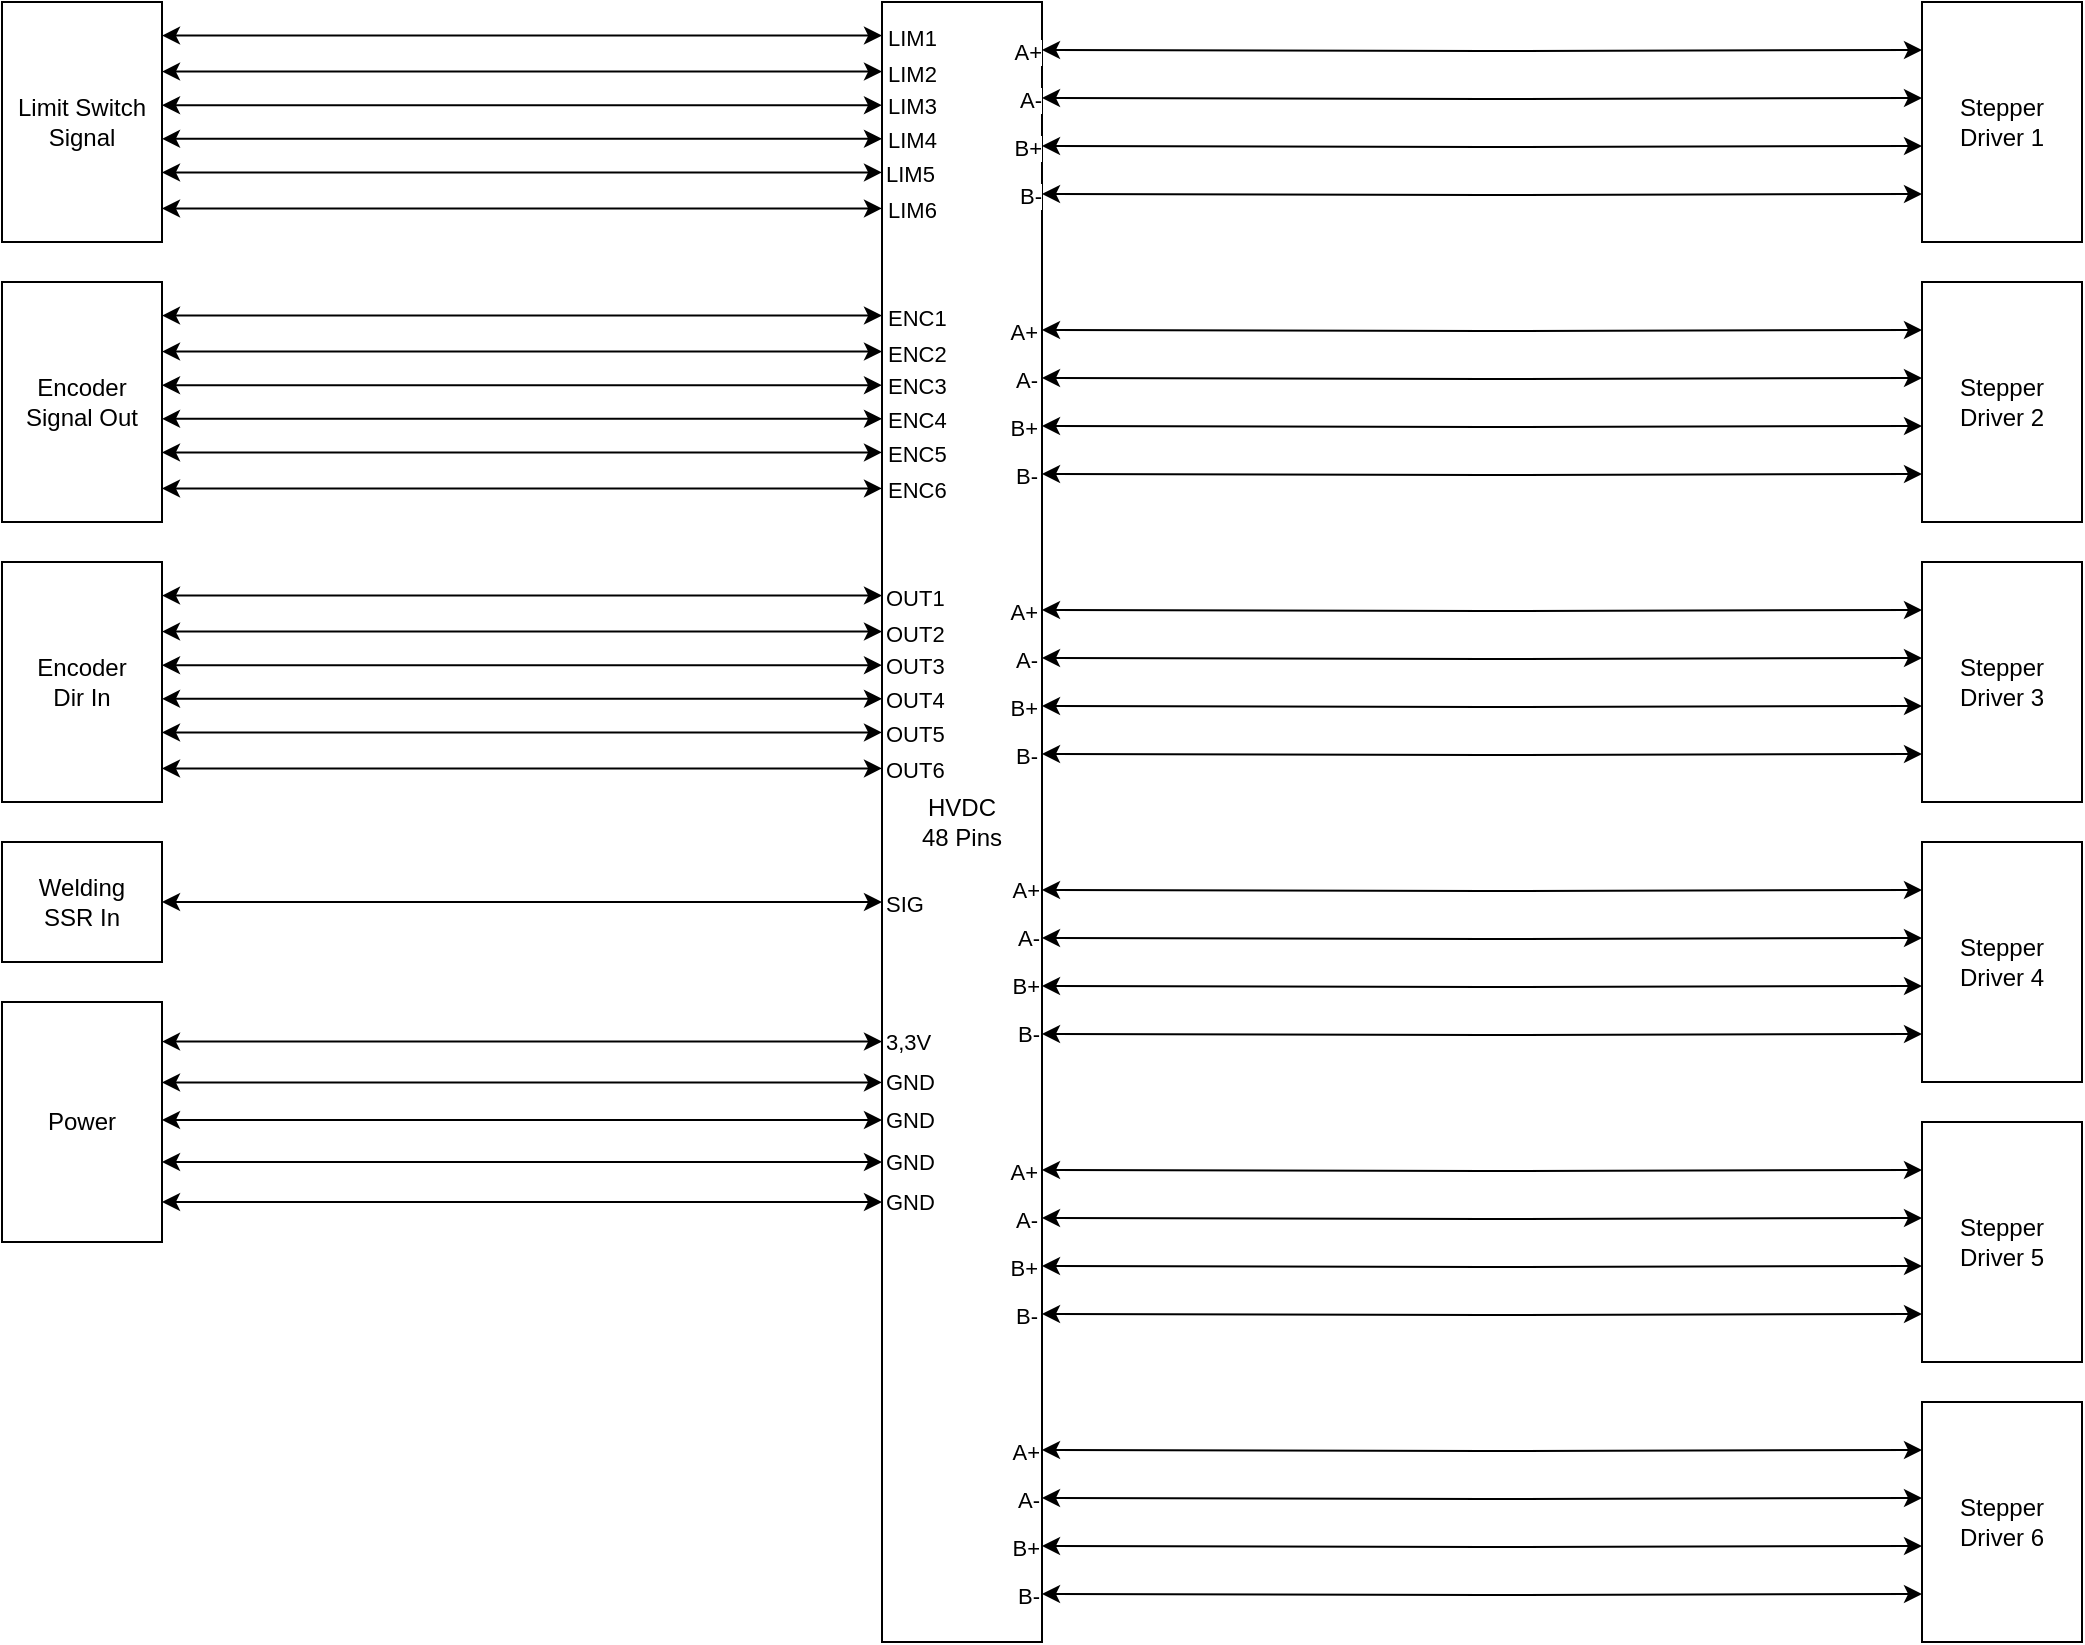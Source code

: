 <mxfile version="24.5.3" type="device">
  <diagram name="Page-1" id="5iqFNiHTLTab2XcwiP__">
    <mxGraphModel dx="1480" dy="866" grid="1" gridSize="10" guides="1" tooltips="1" connect="1" arrows="1" fold="1" page="1" pageScale="1" pageWidth="1600" pageHeight="1200" math="0" shadow="0">
      <root>
        <mxCell id="0" />
        <mxCell id="1" parent="0" />
        <mxCell id="d6BCPujPEHhup8vbnEUv-17" value="HVDC&lt;div&gt;&lt;span style=&quot;background-color: initial;&quot;&gt;48&lt;/span&gt;&lt;span style=&quot;background-color: initial;&quot;&gt;&amp;nbsp;Pins&lt;/span&gt;&lt;/div&gt;" style="rounded=0;whiteSpace=wrap;html=1;points=[[0,0,0,0,0],[0,0.2,0,0,0],[0,0.4,0,0,0],[0,0.6,0,0,0],[0,0.8,0,0,0],[0,1,0,0,0],[0.25,0,0,0,0],[0.25,1,0,0,0],[0.5,0,0,0,0],[0.5,1,0,0,0],[0.75,0,0,0,0],[0.75,1,0,0,0],[1,0,0,0,0],[1,0.25,0,0,0],[1,0.5,0,0,0],[1,0.75,0,0,0],[1,1,0,0,0]];" parent="1" vertex="1">
          <mxGeometry x="720" y="40" width="80" height="820" as="geometry" />
        </mxCell>
        <mxCell id="d6BCPujPEHhup8vbnEUv-4" value="Stepper&lt;div&gt;Driver 1&lt;/div&gt;" style="rounded=0;whiteSpace=wrap;html=1;points=[[0,0,0,0,0],[0,0.2,0,0,0],[0,0.4,0,0,0],[0,0.6,0,0,0],[0,0.8,0,0,0],[0,1,0,0,0],[0.25,0,0,0,0],[0.25,1,0,0,0],[0.5,0,0,0,0],[0.5,1,0,0,0],[0.75,0,0,0,0],[0.75,1,0,0,0],[1,0,0,0,0],[1,0.25,0,0,0],[1,0.5,0,0,0],[1,0.75,0,0,0],[1,1,0,0,0]];" parent="1" vertex="1">
          <mxGeometry x="1240" y="40" width="80" height="120" as="geometry" />
        </mxCell>
        <mxCell id="d6BCPujPEHhup8vbnEUv-13" style="edgeStyle=orthogonalEdgeStyle;rounded=0;orthogonalLoop=1;jettySize=auto;html=1;exitX=0;exitY=0.2;exitDx=0;exitDy=0;exitPerimeter=0;entryX=0;entryY=0.2;entryDx=0;entryDy=0;entryPerimeter=0;startArrow=classic;startFill=1;" parent="1" target="d6BCPujPEHhup8vbnEUv-4" edge="1">
          <mxGeometry relative="1" as="geometry">
            <mxPoint x="800" y="64.0" as="sourcePoint" />
          </mxGeometry>
        </mxCell>
        <mxCell id="d6BCPujPEHhup8vbnEUv-80" value="A+" style="edgeLabel;html=1;align=right;verticalAlign=middle;resizable=0;points=[];" parent="d6BCPujPEHhup8vbnEUv-13" vertex="1" connectable="0">
          <mxGeometry relative="1" as="geometry">
            <mxPoint x="-220" as="offset" />
          </mxGeometry>
        </mxCell>
        <mxCell id="d6BCPujPEHhup8vbnEUv-14" style="edgeStyle=orthogonalEdgeStyle;rounded=0;orthogonalLoop=1;jettySize=auto;html=1;exitX=0;exitY=0.4;exitDx=0;exitDy=0;exitPerimeter=0;entryX=0;entryY=0.4;entryDx=0;entryDy=0;entryPerimeter=0;startArrow=classic;startFill=1;" parent="1" target="d6BCPujPEHhup8vbnEUv-4" edge="1">
          <mxGeometry relative="1" as="geometry">
            <mxPoint x="800" y="88" as="sourcePoint" />
          </mxGeometry>
        </mxCell>
        <mxCell id="d6BCPujPEHhup8vbnEUv-81" value="A-" style="edgeLabel;html=1;align=right;verticalAlign=middle;resizable=0;points=[];" parent="d6BCPujPEHhup8vbnEUv-14" vertex="1" connectable="0">
          <mxGeometry relative="1" as="geometry">
            <mxPoint x="-220" as="offset" />
          </mxGeometry>
        </mxCell>
        <mxCell id="d6BCPujPEHhup8vbnEUv-15" style="edgeStyle=orthogonalEdgeStyle;rounded=0;orthogonalLoop=1;jettySize=auto;html=1;exitX=0;exitY=0.6;exitDx=0;exitDy=0;exitPerimeter=0;entryX=0;entryY=0.6;entryDx=0;entryDy=0;entryPerimeter=0;startArrow=classic;startFill=1;" parent="1" target="d6BCPujPEHhup8vbnEUv-4" edge="1">
          <mxGeometry relative="1" as="geometry">
            <mxPoint x="800" y="112.0" as="sourcePoint" />
          </mxGeometry>
        </mxCell>
        <mxCell id="d6BCPujPEHhup8vbnEUv-82" value="B+" style="edgeLabel;html=1;align=right;verticalAlign=middle;resizable=0;points=[];" parent="d6BCPujPEHhup8vbnEUv-15" vertex="1" connectable="0">
          <mxGeometry relative="1" as="geometry">
            <mxPoint x="-220" as="offset" />
          </mxGeometry>
        </mxCell>
        <mxCell id="d6BCPujPEHhup8vbnEUv-16" style="edgeStyle=orthogonalEdgeStyle;rounded=0;orthogonalLoop=1;jettySize=auto;html=1;exitX=0;exitY=0.8;exitDx=0;exitDy=0;exitPerimeter=0;entryX=0;entryY=0.8;entryDx=0;entryDy=0;entryPerimeter=0;startArrow=classic;startFill=1;" parent="1" target="d6BCPujPEHhup8vbnEUv-4" edge="1">
          <mxGeometry relative="1" as="geometry">
            <mxPoint x="800" y="136.0" as="sourcePoint" />
          </mxGeometry>
        </mxCell>
        <mxCell id="d6BCPujPEHhup8vbnEUv-83" value="B-" style="edgeLabel;html=1;align=right;verticalAlign=middle;resizable=0;points=[];" parent="d6BCPujPEHhup8vbnEUv-16" vertex="1" connectable="0">
          <mxGeometry relative="1" as="geometry">
            <mxPoint x="-220" as="offset" />
          </mxGeometry>
        </mxCell>
        <mxCell id="d6BCPujPEHhup8vbnEUv-47" value="Limit Switch&lt;br&gt;Signal" style="rounded=0;whiteSpace=wrap;html=1;points=[[0,0,0,0,0],[0,0.14,0,0,0],[0,0.29,0,0,0],[0,0.43,0,0,0],[0,0.57,0,0,0],[0,0.71,0,0,0],[0,0.86,0,0,0],[0,1,0,0,0],[0.25,0,0,0,0],[0.25,1,0,0,0],[0.5,0,0,0,0],[0.5,1,0,0,0],[0.75,0,0,0,0],[0.75,1,0,0,0],[1,0,0,0,0],[1,0.25,0,0,0],[1,0.5,0,0,0],[1,0.75,0,0,0],[1,1,0,0,0]];flipH=1;" parent="1" vertex="1">
          <mxGeometry x="280" y="40" width="80" height="120" as="geometry" />
        </mxCell>
        <mxCell id="d6BCPujPEHhup8vbnEUv-51" style="edgeStyle=orthogonalEdgeStyle;rounded=0;orthogonalLoop=1;jettySize=auto;html=1;exitX=0;exitY=0.14;exitDx=0;exitDy=0;exitPerimeter=0;entryX=0;entryY=0.14;entryDx=0;entryDy=0;entryPerimeter=0;startArrow=classic;startFill=1;" parent="1" source="d6BCPujPEHhup8vbnEUv-47" edge="1">
          <mxGeometry relative="1" as="geometry">
            <mxPoint x="720" y="56.8" as="targetPoint" />
          </mxGeometry>
        </mxCell>
        <mxCell id="d6BCPujPEHhup8vbnEUv-133" value="LIM1" style="edgeLabel;html=1;align=left;verticalAlign=middle;resizable=0;points=[];" parent="d6BCPujPEHhup8vbnEUv-51" vertex="1" connectable="0">
          <mxGeometry relative="1" as="geometry">
            <mxPoint x="181" as="offset" />
          </mxGeometry>
        </mxCell>
        <mxCell id="d6BCPujPEHhup8vbnEUv-52" style="edgeStyle=orthogonalEdgeStyle;rounded=0;orthogonalLoop=1;jettySize=auto;html=1;exitX=0;exitY=0.29;exitDx=0;exitDy=0;exitPerimeter=0;entryX=0;entryY=0.29;entryDx=0;entryDy=0;entryPerimeter=0;startArrow=classic;startFill=1;" parent="1" source="d6BCPujPEHhup8vbnEUv-47" edge="1">
          <mxGeometry relative="1" as="geometry">
            <mxPoint x="720" y="74.8" as="targetPoint" />
          </mxGeometry>
        </mxCell>
        <mxCell id="d6BCPujPEHhup8vbnEUv-134" value="LIM2" style="edgeLabel;html=1;align=left;verticalAlign=middle;resizable=0;points=[];" parent="d6BCPujPEHhup8vbnEUv-52" vertex="1" connectable="0">
          <mxGeometry relative="1" as="geometry">
            <mxPoint x="181" as="offset" />
          </mxGeometry>
        </mxCell>
        <mxCell id="d6BCPujPEHhup8vbnEUv-53" style="edgeStyle=orthogonalEdgeStyle;rounded=0;orthogonalLoop=1;jettySize=auto;html=1;exitX=0;exitY=0.43;exitDx=0;exitDy=0;exitPerimeter=0;entryX=0;entryY=0.43;entryDx=0;entryDy=0;entryPerimeter=0;startArrow=classic;startFill=1;" parent="1" source="d6BCPujPEHhup8vbnEUv-47" edge="1">
          <mxGeometry relative="1" as="geometry">
            <mxPoint x="720" y="91.6" as="targetPoint" />
          </mxGeometry>
        </mxCell>
        <mxCell id="d6BCPujPEHhup8vbnEUv-135" value="LIM3" style="edgeLabel;html=1;align=left;verticalAlign=middle;resizable=0;points=[];" parent="d6BCPujPEHhup8vbnEUv-53" vertex="1" connectable="0">
          <mxGeometry x="0.413" relative="1" as="geometry">
            <mxPoint x="107" as="offset" />
          </mxGeometry>
        </mxCell>
        <mxCell id="d6BCPujPEHhup8vbnEUv-54" style="edgeStyle=orthogonalEdgeStyle;rounded=0;orthogonalLoop=1;jettySize=auto;html=1;exitX=0;exitY=0.57;exitDx=0;exitDy=0;exitPerimeter=0;entryX=0;entryY=0.57;entryDx=0;entryDy=0;entryPerimeter=0;startArrow=classic;startFill=1;" parent="1" source="d6BCPujPEHhup8vbnEUv-47" edge="1">
          <mxGeometry relative="1" as="geometry">
            <mxPoint x="720" y="108.4" as="targetPoint" />
          </mxGeometry>
        </mxCell>
        <mxCell id="d6BCPujPEHhup8vbnEUv-136" value="LIM4" style="edgeLabel;html=1;align=left;verticalAlign=middle;resizable=0;points=[];" parent="d6BCPujPEHhup8vbnEUv-54" vertex="1" connectable="0">
          <mxGeometry relative="1" as="geometry">
            <mxPoint x="181" as="offset" />
          </mxGeometry>
        </mxCell>
        <mxCell id="d6BCPujPEHhup8vbnEUv-55" style="edgeStyle=orthogonalEdgeStyle;rounded=0;orthogonalLoop=1;jettySize=auto;html=1;exitX=0;exitY=0.71;exitDx=0;exitDy=0;exitPerimeter=0;entryX=0;entryY=0.71;entryDx=0;entryDy=0;entryPerimeter=0;startArrow=classic;startFill=1;" parent="1" source="d6BCPujPEHhup8vbnEUv-47" edge="1">
          <mxGeometry relative="1" as="geometry">
            <mxPoint x="720" y="125.2" as="targetPoint" />
          </mxGeometry>
        </mxCell>
        <mxCell id="d6BCPujPEHhup8vbnEUv-137" value="LIM5" style="edgeLabel;html=1;align=left;verticalAlign=middle;resizable=0;points=[];" parent="d6BCPujPEHhup8vbnEUv-55" vertex="1" connectable="0">
          <mxGeometry x="0.73" relative="1" as="geometry">
            <mxPoint x="49" as="offset" />
          </mxGeometry>
        </mxCell>
        <mxCell id="d6BCPujPEHhup8vbnEUv-56" style="edgeStyle=orthogonalEdgeStyle;rounded=0;orthogonalLoop=1;jettySize=auto;html=1;exitX=0;exitY=0.86;exitDx=0;exitDy=0;exitPerimeter=0;entryX=0;entryY=0.86;entryDx=0;entryDy=0;entryPerimeter=0;startArrow=classic;startFill=1;" parent="1" source="d6BCPujPEHhup8vbnEUv-47" edge="1">
          <mxGeometry relative="1" as="geometry">
            <mxPoint x="720" y="143.2" as="targetPoint" />
          </mxGeometry>
        </mxCell>
        <mxCell id="d6BCPujPEHhup8vbnEUv-138" value="LIM6" style="edgeLabel;html=1;align=left;verticalAlign=middle;resizable=0;points=[];" parent="d6BCPujPEHhup8vbnEUv-56" vertex="1" connectable="0">
          <mxGeometry relative="1" as="geometry">
            <mxPoint x="181" as="offset" />
          </mxGeometry>
        </mxCell>
        <mxCell id="d6BCPujPEHhup8vbnEUv-57" value="Encoder&lt;br&gt;Signal Out" style="rounded=0;whiteSpace=wrap;html=1;points=[[0,0,0,0,0],[0,0.14,0,0,0],[0,0.29,0,0,0],[0,0.43,0,0,0],[0,0.57,0,0,0],[0,0.71,0,0,0],[0,0.86,0,0,0],[0,1,0,0,0],[0.25,0,0,0,0],[0.25,1,0,0,0],[0.5,0,0,0,0],[0.5,1,0,0,0],[0.75,0,0,0,0],[0.75,1,0,0,0],[1,0,0,0,0],[1,0.25,0,0,0],[1,0.5,0,0,0],[1,0.75,0,0,0],[1,1,0,0,0]];flipH=1;" parent="1" vertex="1">
          <mxGeometry x="280" y="180" width="80" height="120" as="geometry" />
        </mxCell>
        <mxCell id="d6BCPujPEHhup8vbnEUv-58" style="edgeStyle=orthogonalEdgeStyle;rounded=0;orthogonalLoop=1;jettySize=auto;html=1;exitX=0;exitY=0.14;exitDx=0;exitDy=0;exitPerimeter=0;entryX=0;entryY=0.14;entryDx=0;entryDy=0;entryPerimeter=0;startArrow=classic;startFill=1;" parent="1" source="d6BCPujPEHhup8vbnEUv-57" edge="1">
          <mxGeometry relative="1" as="geometry">
            <mxPoint x="720" y="196.8" as="targetPoint" />
          </mxGeometry>
        </mxCell>
        <mxCell id="d6BCPujPEHhup8vbnEUv-139" value="ENC1" style="edgeLabel;html=1;align=left;verticalAlign=middle;resizable=0;points=[];" parent="d6BCPujPEHhup8vbnEUv-58" vertex="1" connectable="0">
          <mxGeometry relative="1" as="geometry">
            <mxPoint x="181" as="offset" />
          </mxGeometry>
        </mxCell>
        <mxCell id="d6BCPujPEHhup8vbnEUv-59" style="edgeStyle=orthogonalEdgeStyle;rounded=0;orthogonalLoop=1;jettySize=auto;html=1;exitX=0;exitY=0.29;exitDx=0;exitDy=0;exitPerimeter=0;entryX=0;entryY=0.29;entryDx=0;entryDy=0;entryPerimeter=0;startArrow=classic;startFill=1;" parent="1" source="d6BCPujPEHhup8vbnEUv-57" edge="1">
          <mxGeometry relative="1" as="geometry">
            <mxPoint x="720" y="214.8" as="targetPoint" />
          </mxGeometry>
        </mxCell>
        <mxCell id="d6BCPujPEHhup8vbnEUv-140" value="ENC2" style="edgeLabel;html=1;align=left;verticalAlign=middle;resizable=0;points=[];" parent="d6BCPujPEHhup8vbnEUv-59" vertex="1" connectable="0">
          <mxGeometry relative="1" as="geometry">
            <mxPoint x="181" as="offset" />
          </mxGeometry>
        </mxCell>
        <mxCell id="d6BCPujPEHhup8vbnEUv-60" style="edgeStyle=orthogonalEdgeStyle;rounded=0;orthogonalLoop=1;jettySize=auto;html=1;exitX=0;exitY=0.43;exitDx=0;exitDy=0;exitPerimeter=0;entryX=0;entryY=0.43;entryDx=0;entryDy=0;entryPerimeter=0;startArrow=classic;startFill=1;" parent="1" source="d6BCPujPEHhup8vbnEUv-57" edge="1">
          <mxGeometry relative="1" as="geometry">
            <mxPoint x="720" y="231.6" as="targetPoint" />
          </mxGeometry>
        </mxCell>
        <mxCell id="d6BCPujPEHhup8vbnEUv-141" value="ENC3" style="edgeLabel;html=1;align=left;verticalAlign=middle;resizable=0;points=[];" parent="d6BCPujPEHhup8vbnEUv-60" vertex="1" connectable="0">
          <mxGeometry relative="1" as="geometry">
            <mxPoint x="181" as="offset" />
          </mxGeometry>
        </mxCell>
        <mxCell id="d6BCPujPEHhup8vbnEUv-61" style="edgeStyle=orthogonalEdgeStyle;rounded=0;orthogonalLoop=1;jettySize=auto;html=1;exitX=0;exitY=0.57;exitDx=0;exitDy=0;exitPerimeter=0;entryX=0;entryY=0.57;entryDx=0;entryDy=0;entryPerimeter=0;startArrow=classic;startFill=1;" parent="1" source="d6BCPujPEHhup8vbnEUv-57" edge="1">
          <mxGeometry relative="1" as="geometry">
            <mxPoint x="720" y="248.4" as="targetPoint" />
          </mxGeometry>
        </mxCell>
        <mxCell id="d6BCPujPEHhup8vbnEUv-142" value="ENC4" style="edgeLabel;html=1;align=left;verticalAlign=middle;resizable=0;points=[];" parent="d6BCPujPEHhup8vbnEUv-61" vertex="1" connectable="0">
          <mxGeometry relative="1" as="geometry">
            <mxPoint x="181" as="offset" />
          </mxGeometry>
        </mxCell>
        <mxCell id="d6BCPujPEHhup8vbnEUv-62" style="edgeStyle=orthogonalEdgeStyle;rounded=0;orthogonalLoop=1;jettySize=auto;html=1;exitX=0;exitY=0.71;exitDx=0;exitDy=0;exitPerimeter=0;entryX=0;entryY=0.71;entryDx=0;entryDy=0;entryPerimeter=0;startArrow=classic;startFill=1;" parent="1" source="d6BCPujPEHhup8vbnEUv-57" edge="1">
          <mxGeometry relative="1" as="geometry">
            <mxPoint x="720" y="265.2" as="targetPoint" />
          </mxGeometry>
        </mxCell>
        <mxCell id="JIwHj-kTPViR4X-9kq-j-1" value="ENC5" style="edgeLabel;html=1;align=left;verticalAlign=middle;resizable=0;points=[];" parent="d6BCPujPEHhup8vbnEUv-62" vertex="1" connectable="0">
          <mxGeometry relative="1" as="geometry">
            <mxPoint x="181" as="offset" />
          </mxGeometry>
        </mxCell>
        <mxCell id="d6BCPujPEHhup8vbnEUv-63" style="edgeStyle=orthogonalEdgeStyle;rounded=0;orthogonalLoop=1;jettySize=auto;html=1;exitX=0;exitY=0.86;exitDx=0;exitDy=0;exitPerimeter=0;entryX=0;entryY=0.86;entryDx=0;entryDy=0;entryPerimeter=0;startArrow=classic;startFill=1;" parent="1" source="d6BCPujPEHhup8vbnEUv-57" edge="1">
          <mxGeometry relative="1" as="geometry">
            <mxPoint x="720" y="283.2" as="targetPoint" />
          </mxGeometry>
        </mxCell>
        <mxCell id="JIwHj-kTPViR4X-9kq-j-2" value="ENC6" style="edgeLabel;html=1;align=left;verticalAlign=middle;resizable=0;points=[];" parent="d6BCPujPEHhup8vbnEUv-63" vertex="1" connectable="0">
          <mxGeometry relative="1" as="geometry">
            <mxPoint x="181" as="offset" />
          </mxGeometry>
        </mxCell>
        <mxCell id="d6BCPujPEHhup8vbnEUv-64" value="Encoder&lt;br&gt;Dir In" style="rounded=0;whiteSpace=wrap;html=1;points=[[0,0,0,0,0],[0,0.14,0,0,0],[0,0.29,0,0,0],[0,0.43,0,0,0],[0,0.57,0,0,0],[0,0.71,0,0,0],[0,0.86,0,0,0],[0,1,0,0,0],[0.25,0,0,0,0],[0.25,1,0,0,0],[0.5,0,0,0,0],[0.5,1,0,0,0],[0.75,0,0,0,0],[0.75,1,0,0,0],[1,0,0,0,0],[1,0.25,0,0,0],[1,0.5,0,0,0],[1,0.75,0,0,0],[1,1,0,0,0]];flipH=1;" parent="1" vertex="1">
          <mxGeometry x="280" y="320" width="80" height="120" as="geometry" />
        </mxCell>
        <mxCell id="d6BCPujPEHhup8vbnEUv-65" style="edgeStyle=orthogonalEdgeStyle;rounded=0;orthogonalLoop=1;jettySize=auto;html=1;exitX=0;exitY=0.14;exitDx=0;exitDy=0;exitPerimeter=0;entryX=0;entryY=0.14;entryDx=0;entryDy=0;entryPerimeter=0;startArrow=classic;startFill=1;" parent="1" source="d6BCPujPEHhup8vbnEUv-64" edge="1">
          <mxGeometry relative="1" as="geometry">
            <mxPoint x="720" y="336.8" as="targetPoint" />
          </mxGeometry>
        </mxCell>
        <mxCell id="JIwHj-kTPViR4X-9kq-j-3" value="OUT1" style="edgeLabel;html=1;align=left;verticalAlign=middle;resizable=0;points=[];" parent="d6BCPujPEHhup8vbnEUv-65" vertex="1" connectable="0">
          <mxGeometry relative="1" as="geometry">
            <mxPoint x="180" as="offset" />
          </mxGeometry>
        </mxCell>
        <mxCell id="d6BCPujPEHhup8vbnEUv-66" style="edgeStyle=orthogonalEdgeStyle;rounded=0;orthogonalLoop=1;jettySize=auto;html=1;exitX=0;exitY=0.29;exitDx=0;exitDy=0;exitPerimeter=0;entryX=0;entryY=0.29;entryDx=0;entryDy=0;entryPerimeter=0;startArrow=classic;startFill=1;" parent="1" source="d6BCPujPEHhup8vbnEUv-64" edge="1">
          <mxGeometry relative="1" as="geometry">
            <mxPoint x="720" y="354.8" as="targetPoint" />
          </mxGeometry>
        </mxCell>
        <mxCell id="JIwHj-kTPViR4X-9kq-j-4" value="OUT2" style="edgeLabel;html=1;align=left;verticalAlign=middle;resizable=0;points=[];" parent="d6BCPujPEHhup8vbnEUv-66" vertex="1" connectable="0">
          <mxGeometry relative="1" as="geometry">
            <mxPoint x="180" as="offset" />
          </mxGeometry>
        </mxCell>
        <mxCell id="d6BCPujPEHhup8vbnEUv-67" style="edgeStyle=orthogonalEdgeStyle;rounded=0;orthogonalLoop=1;jettySize=auto;html=1;exitX=0;exitY=0.43;exitDx=0;exitDy=0;exitPerimeter=0;entryX=0;entryY=0.43;entryDx=0;entryDy=0;entryPerimeter=0;startArrow=classic;startFill=1;" parent="1" source="d6BCPujPEHhup8vbnEUv-64" edge="1">
          <mxGeometry relative="1" as="geometry">
            <mxPoint x="720" y="371.6" as="targetPoint" />
          </mxGeometry>
        </mxCell>
        <mxCell id="JIwHj-kTPViR4X-9kq-j-5" value="OUT3" style="edgeLabel;html=1;align=left;verticalAlign=middle;resizable=0;points=[];" parent="d6BCPujPEHhup8vbnEUv-67" vertex="1" connectable="0">
          <mxGeometry relative="1" as="geometry">
            <mxPoint x="180" as="offset" />
          </mxGeometry>
        </mxCell>
        <mxCell id="d6BCPujPEHhup8vbnEUv-68" style="edgeStyle=orthogonalEdgeStyle;rounded=0;orthogonalLoop=1;jettySize=auto;html=1;exitX=0;exitY=0.57;exitDx=0;exitDy=0;exitPerimeter=0;entryX=0;entryY=0.57;entryDx=0;entryDy=0;entryPerimeter=0;startArrow=classic;startFill=1;" parent="1" source="d6BCPujPEHhup8vbnEUv-64" edge="1">
          <mxGeometry relative="1" as="geometry">
            <mxPoint x="720" y="388.4" as="targetPoint" />
          </mxGeometry>
        </mxCell>
        <mxCell id="JIwHj-kTPViR4X-9kq-j-6" value="OUT4" style="edgeLabel;html=1;align=left;verticalAlign=middle;resizable=0;points=[];" parent="d6BCPujPEHhup8vbnEUv-68" vertex="1" connectable="0">
          <mxGeometry relative="1" as="geometry">
            <mxPoint x="180" as="offset" />
          </mxGeometry>
        </mxCell>
        <mxCell id="d6BCPujPEHhup8vbnEUv-69" style="edgeStyle=orthogonalEdgeStyle;rounded=0;orthogonalLoop=1;jettySize=auto;html=1;exitX=0;exitY=0.71;exitDx=0;exitDy=0;exitPerimeter=0;entryX=0;entryY=0.71;entryDx=0;entryDy=0;entryPerimeter=0;startArrow=classic;startFill=1;" parent="1" source="d6BCPujPEHhup8vbnEUv-64" edge="1">
          <mxGeometry relative="1" as="geometry">
            <mxPoint x="720" y="405.2" as="targetPoint" />
          </mxGeometry>
        </mxCell>
        <mxCell id="JIwHj-kTPViR4X-9kq-j-7" value="OUT5" style="edgeLabel;html=1;align=left;verticalAlign=middle;resizable=0;points=[];" parent="d6BCPujPEHhup8vbnEUv-69" vertex="1" connectable="0">
          <mxGeometry relative="1" as="geometry">
            <mxPoint x="180" as="offset" />
          </mxGeometry>
        </mxCell>
        <mxCell id="d6BCPujPEHhup8vbnEUv-70" style="edgeStyle=orthogonalEdgeStyle;rounded=0;orthogonalLoop=1;jettySize=auto;html=1;exitX=0;exitY=0.86;exitDx=0;exitDy=0;exitPerimeter=0;entryX=0;entryY=0.86;entryDx=0;entryDy=0;entryPerimeter=0;startArrow=classic;startFill=1;" parent="1" source="d6BCPujPEHhup8vbnEUv-64" edge="1">
          <mxGeometry relative="1" as="geometry">
            <mxPoint x="720" y="423.2" as="targetPoint" />
          </mxGeometry>
        </mxCell>
        <mxCell id="JIwHj-kTPViR4X-9kq-j-8" value="OUT6" style="edgeLabel;html=1;align=left;verticalAlign=middle;resizable=0;points=[];" parent="d6BCPujPEHhup8vbnEUv-70" vertex="1" connectable="0">
          <mxGeometry relative="1" as="geometry">
            <mxPoint x="180" as="offset" />
          </mxGeometry>
        </mxCell>
        <mxCell id="d6BCPujPEHhup8vbnEUv-75" style="edgeStyle=orthogonalEdgeStyle;rounded=0;orthogonalLoop=1;jettySize=auto;html=1;exitX=1;exitY=0.5;exitDx=0;exitDy=0;entryX=0;entryY=0.5;entryDx=0;entryDy=0;startArrow=classic;startFill=1;" parent="1" source="d6BCPujPEHhup8vbnEUv-72" edge="1">
          <mxGeometry relative="1" as="geometry">
            <mxPoint x="720" y="490" as="targetPoint" />
          </mxGeometry>
        </mxCell>
        <mxCell id="JIwHj-kTPViR4X-9kq-j-9" value="SIG" style="edgeLabel;html=1;align=left;verticalAlign=middle;resizable=0;points=[];" parent="d6BCPujPEHhup8vbnEUv-75" vertex="1" connectable="0">
          <mxGeometry relative="1" as="geometry">
            <mxPoint x="180" as="offset" />
          </mxGeometry>
        </mxCell>
        <mxCell id="d6BCPujPEHhup8vbnEUv-72" value="Welding&lt;br&gt;SSR In" style="rounded=0;whiteSpace=wrap;html=1;" parent="1" vertex="1">
          <mxGeometry x="280" y="460" width="80" height="60" as="geometry" />
        </mxCell>
        <mxCell id="d6BCPujPEHhup8vbnEUv-77" style="edgeStyle=orthogonalEdgeStyle;rounded=0;orthogonalLoop=1;jettySize=auto;html=1;exitX=1;exitY=0.33;exitDx=0;exitDy=0;exitPerimeter=0;entryX=1;entryY=0.33;entryDx=0;entryDy=0;entryPerimeter=0;verticalAlign=middle;startArrow=classic;startFill=1;" parent="1" edge="1">
          <mxGeometry relative="1" as="geometry">
            <mxPoint x="720" y="559.8" as="targetPoint" />
            <mxPoint x="360" y="559.8" as="sourcePoint" />
          </mxGeometry>
        </mxCell>
        <mxCell id="JIwHj-kTPViR4X-9kq-j-10" value="3,3V" style="edgeLabel;html=1;align=left;verticalAlign=middle;resizable=0;points=[];" parent="d6BCPujPEHhup8vbnEUv-77" vertex="1" connectable="0">
          <mxGeometry relative="1" as="geometry">
            <mxPoint x="180" as="offset" />
          </mxGeometry>
        </mxCell>
        <mxCell id="d6BCPujPEHhup8vbnEUv-79" style="edgeStyle=orthogonalEdgeStyle;rounded=0;orthogonalLoop=1;jettySize=auto;html=1;exitX=1;exitY=0.67;exitDx=0;exitDy=0;exitPerimeter=0;entryX=1;entryY=0.67;entryDx=0;entryDy=0;entryPerimeter=0;verticalAlign=middle;startArrow=classic;startFill=1;" parent="1" edge="1">
          <mxGeometry relative="1" as="geometry">
            <mxPoint x="720" y="580.2" as="targetPoint" />
            <mxPoint x="360" y="580.2" as="sourcePoint" />
          </mxGeometry>
        </mxCell>
        <mxCell id="JIwHj-kTPViR4X-9kq-j-11" value="GND" style="edgeLabel;html=1;align=left;verticalAlign=middle;resizable=0;points=[];" parent="d6BCPujPEHhup8vbnEUv-79" vertex="1" connectable="0">
          <mxGeometry relative="1" as="geometry">
            <mxPoint x="180" as="offset" />
          </mxGeometry>
        </mxCell>
        <mxCell id="d6BCPujPEHhup8vbnEUv-88" value="Stepper&lt;div&gt;Driver 2&lt;/div&gt;" style="rounded=0;whiteSpace=wrap;html=1;points=[[0,0,0,0,0],[0,0.2,0,0,0],[0,0.4,0,0,0],[0,0.6,0,0,0],[0,0.8,0,0,0],[0,1,0,0,0],[0.25,0,0,0,0],[0.25,1,0,0,0],[0.5,0,0,0,0],[0.5,1,0,0,0],[0.75,0,0,0,0],[0.75,1,0,0,0],[1,0,0,0,0],[1,0.25,0,0,0],[1,0.5,0,0,0],[1,0.75,0,0,0],[1,1,0,0,0]];" parent="1" vertex="1">
          <mxGeometry x="1240" y="180" width="80" height="120" as="geometry" />
        </mxCell>
        <mxCell id="d6BCPujPEHhup8vbnEUv-89" style="edgeStyle=orthogonalEdgeStyle;rounded=0;orthogonalLoop=1;jettySize=auto;html=1;exitX=0;exitY=0.2;exitDx=0;exitDy=0;exitPerimeter=0;entryX=0;entryY=0.2;entryDx=0;entryDy=0;entryPerimeter=0;startArrow=classic;startFill=1;" parent="1" target="d6BCPujPEHhup8vbnEUv-88" edge="1">
          <mxGeometry relative="1" as="geometry">
            <mxPoint x="800" y="204.0" as="sourcePoint" />
          </mxGeometry>
        </mxCell>
        <mxCell id="d6BCPujPEHhup8vbnEUv-90" value="A+" style="edgeLabel;html=1;align=right;verticalAlign=middle;resizable=0;points=[];" parent="d6BCPujPEHhup8vbnEUv-89" vertex="1" connectable="0">
          <mxGeometry relative="1" as="geometry">
            <mxPoint x="-222" as="offset" />
          </mxGeometry>
        </mxCell>
        <mxCell id="d6BCPujPEHhup8vbnEUv-91" style="edgeStyle=orthogonalEdgeStyle;rounded=0;orthogonalLoop=1;jettySize=auto;html=1;exitX=0;exitY=0.4;exitDx=0;exitDy=0;exitPerimeter=0;entryX=0;entryY=0.4;entryDx=0;entryDy=0;entryPerimeter=0;startArrow=classic;startFill=1;" parent="1" target="d6BCPujPEHhup8vbnEUv-88" edge="1">
          <mxGeometry relative="1" as="geometry">
            <mxPoint x="800" y="228" as="sourcePoint" />
          </mxGeometry>
        </mxCell>
        <mxCell id="d6BCPujPEHhup8vbnEUv-92" value="A-" style="edgeLabel;html=1;align=right;verticalAlign=middle;resizable=0;points=[];" parent="d6BCPujPEHhup8vbnEUv-91" vertex="1" connectable="0">
          <mxGeometry relative="1" as="geometry">
            <mxPoint x="-222" as="offset" />
          </mxGeometry>
        </mxCell>
        <mxCell id="d6BCPujPEHhup8vbnEUv-93" style="edgeStyle=orthogonalEdgeStyle;rounded=0;orthogonalLoop=1;jettySize=auto;html=1;exitX=0;exitY=0.6;exitDx=0;exitDy=0;exitPerimeter=0;entryX=0;entryY=0.6;entryDx=0;entryDy=0;entryPerimeter=0;startArrow=classic;startFill=1;" parent="1" target="d6BCPujPEHhup8vbnEUv-88" edge="1">
          <mxGeometry relative="1" as="geometry">
            <mxPoint x="800" y="252.0" as="sourcePoint" />
          </mxGeometry>
        </mxCell>
        <mxCell id="d6BCPujPEHhup8vbnEUv-94" value="B+" style="edgeLabel;html=1;align=right;verticalAlign=middle;resizable=0;points=[];" parent="d6BCPujPEHhup8vbnEUv-93" vertex="1" connectable="0">
          <mxGeometry relative="1" as="geometry">
            <mxPoint x="-222" as="offset" />
          </mxGeometry>
        </mxCell>
        <mxCell id="d6BCPujPEHhup8vbnEUv-95" style="edgeStyle=orthogonalEdgeStyle;rounded=0;orthogonalLoop=1;jettySize=auto;html=1;exitX=0;exitY=0.8;exitDx=0;exitDy=0;exitPerimeter=0;entryX=0;entryY=0.8;entryDx=0;entryDy=0;entryPerimeter=0;startArrow=classic;startFill=1;" parent="1" target="d6BCPujPEHhup8vbnEUv-88" edge="1">
          <mxGeometry relative="1" as="geometry">
            <mxPoint x="800" y="276.0" as="sourcePoint" />
          </mxGeometry>
        </mxCell>
        <mxCell id="d6BCPujPEHhup8vbnEUv-96" value="B-" style="edgeLabel;html=1;align=right;verticalAlign=middle;resizable=0;points=[];" parent="d6BCPujPEHhup8vbnEUv-95" vertex="1" connectable="0">
          <mxGeometry relative="1" as="geometry">
            <mxPoint x="-222" as="offset" />
          </mxGeometry>
        </mxCell>
        <mxCell id="d6BCPujPEHhup8vbnEUv-97" value="Stepper&lt;div&gt;Driver 3&lt;/div&gt;" style="rounded=0;whiteSpace=wrap;html=1;points=[[0,0,0,0,0],[0,0.2,0,0,0],[0,0.4,0,0,0],[0,0.6,0,0,0],[0,0.8,0,0,0],[0,1,0,0,0],[0.25,0,0,0,0],[0.25,1,0,0,0],[0.5,0,0,0,0],[0.5,1,0,0,0],[0.75,0,0,0,0],[0.75,1,0,0,0],[1,0,0,0,0],[1,0.25,0,0,0],[1,0.5,0,0,0],[1,0.75,0,0,0],[1,1,0,0,0]];" parent="1" vertex="1">
          <mxGeometry x="1240" y="320" width="80" height="120" as="geometry" />
        </mxCell>
        <mxCell id="d6BCPujPEHhup8vbnEUv-98" style="edgeStyle=orthogonalEdgeStyle;rounded=0;orthogonalLoop=1;jettySize=auto;html=1;exitX=0;exitY=0.2;exitDx=0;exitDy=0;exitPerimeter=0;entryX=0;entryY=0.2;entryDx=0;entryDy=0;entryPerimeter=0;startArrow=classic;startFill=1;" parent="1" target="d6BCPujPEHhup8vbnEUv-97" edge="1">
          <mxGeometry relative="1" as="geometry">
            <mxPoint x="800" y="344.0" as="sourcePoint" />
          </mxGeometry>
        </mxCell>
        <mxCell id="d6BCPujPEHhup8vbnEUv-99" value="A+" style="edgeLabel;html=1;align=right;verticalAlign=middle;resizable=0;points=[];" parent="d6BCPujPEHhup8vbnEUv-98" vertex="1" connectable="0">
          <mxGeometry relative="1" as="geometry">
            <mxPoint x="-222" as="offset" />
          </mxGeometry>
        </mxCell>
        <mxCell id="d6BCPujPEHhup8vbnEUv-100" style="edgeStyle=orthogonalEdgeStyle;rounded=0;orthogonalLoop=1;jettySize=auto;html=1;exitX=0;exitY=0.4;exitDx=0;exitDy=0;exitPerimeter=0;entryX=0;entryY=0.4;entryDx=0;entryDy=0;entryPerimeter=0;startArrow=classic;startFill=1;" parent="1" target="d6BCPujPEHhup8vbnEUv-97" edge="1">
          <mxGeometry relative="1" as="geometry">
            <mxPoint x="800" y="368" as="sourcePoint" />
          </mxGeometry>
        </mxCell>
        <mxCell id="d6BCPujPEHhup8vbnEUv-101" value="A-" style="edgeLabel;html=1;align=right;verticalAlign=middle;resizable=0;points=[];" parent="d6BCPujPEHhup8vbnEUv-100" vertex="1" connectable="0">
          <mxGeometry relative="1" as="geometry">
            <mxPoint x="-222" as="offset" />
          </mxGeometry>
        </mxCell>
        <mxCell id="d6BCPujPEHhup8vbnEUv-102" style="edgeStyle=orthogonalEdgeStyle;rounded=0;orthogonalLoop=1;jettySize=auto;html=1;exitX=0;exitY=0.6;exitDx=0;exitDy=0;exitPerimeter=0;entryX=0;entryY=0.6;entryDx=0;entryDy=0;entryPerimeter=0;startArrow=classic;startFill=1;" parent="1" target="d6BCPujPEHhup8vbnEUv-97" edge="1">
          <mxGeometry relative="1" as="geometry">
            <mxPoint x="800" y="392.0" as="sourcePoint" />
          </mxGeometry>
        </mxCell>
        <mxCell id="d6BCPujPEHhup8vbnEUv-103" value="B+" style="edgeLabel;html=1;align=right;verticalAlign=middle;resizable=0;points=[];" parent="d6BCPujPEHhup8vbnEUv-102" vertex="1" connectable="0">
          <mxGeometry relative="1" as="geometry">
            <mxPoint x="-222" as="offset" />
          </mxGeometry>
        </mxCell>
        <mxCell id="d6BCPujPEHhup8vbnEUv-104" style="edgeStyle=orthogonalEdgeStyle;rounded=0;orthogonalLoop=1;jettySize=auto;html=1;exitX=0;exitY=0.8;exitDx=0;exitDy=0;exitPerimeter=0;entryX=0;entryY=0.8;entryDx=0;entryDy=0;entryPerimeter=0;startArrow=classic;startFill=1;" parent="1" target="d6BCPujPEHhup8vbnEUv-97" edge="1">
          <mxGeometry relative="1" as="geometry">
            <mxPoint x="800" y="416.0" as="sourcePoint" />
          </mxGeometry>
        </mxCell>
        <mxCell id="d6BCPujPEHhup8vbnEUv-105" value="B-" style="edgeLabel;html=1;align=right;verticalAlign=middle;resizable=0;points=[];" parent="d6BCPujPEHhup8vbnEUv-104" vertex="1" connectable="0">
          <mxGeometry relative="1" as="geometry">
            <mxPoint x="-222" as="offset" />
          </mxGeometry>
        </mxCell>
        <mxCell id="d6BCPujPEHhup8vbnEUv-106" value="Stepper&lt;div&gt;Driver 4&lt;/div&gt;" style="rounded=0;whiteSpace=wrap;html=1;points=[[0,0,0,0,0],[0,0.2,0,0,0],[0,0.4,0,0,0],[0,0.6,0,0,0],[0,0.8,0,0,0],[0,1,0,0,0],[0.25,0,0,0,0],[0.25,1,0,0,0],[0.5,0,0,0,0],[0.5,1,0,0,0],[0.75,0,0,0,0],[0.75,1,0,0,0],[1,0,0,0,0],[1,0.25,0,0,0],[1,0.5,0,0,0],[1,0.75,0,0,0],[1,1,0,0,0]];" parent="1" vertex="1">
          <mxGeometry x="1240" y="460" width="80" height="120" as="geometry" />
        </mxCell>
        <mxCell id="d6BCPujPEHhup8vbnEUv-107" style="edgeStyle=orthogonalEdgeStyle;rounded=0;orthogonalLoop=1;jettySize=auto;html=1;exitX=0;exitY=0.2;exitDx=0;exitDy=0;exitPerimeter=0;entryX=0;entryY=0.2;entryDx=0;entryDy=0;entryPerimeter=0;startArrow=classic;startFill=1;" parent="1" target="d6BCPujPEHhup8vbnEUv-106" edge="1">
          <mxGeometry relative="1" as="geometry">
            <mxPoint x="800" y="484.0" as="sourcePoint" />
          </mxGeometry>
        </mxCell>
        <mxCell id="d6BCPujPEHhup8vbnEUv-108" value="A+" style="edgeLabel;html=1;align=right;verticalAlign=middle;resizable=0;points=[];" parent="d6BCPujPEHhup8vbnEUv-107" vertex="1" connectable="0">
          <mxGeometry relative="1" as="geometry">
            <mxPoint x="-221" y="-1" as="offset" />
          </mxGeometry>
        </mxCell>
        <mxCell id="d6BCPujPEHhup8vbnEUv-109" style="edgeStyle=orthogonalEdgeStyle;rounded=0;orthogonalLoop=1;jettySize=auto;html=1;exitX=0;exitY=0.4;exitDx=0;exitDy=0;exitPerimeter=0;entryX=0;entryY=0.4;entryDx=0;entryDy=0;entryPerimeter=0;startArrow=classic;startFill=1;" parent="1" target="d6BCPujPEHhup8vbnEUv-106" edge="1">
          <mxGeometry relative="1" as="geometry">
            <mxPoint x="800" y="508" as="sourcePoint" />
          </mxGeometry>
        </mxCell>
        <mxCell id="d6BCPujPEHhup8vbnEUv-110" value="A-" style="edgeLabel;html=1;align=right;verticalAlign=middle;resizable=0;points=[];" parent="d6BCPujPEHhup8vbnEUv-109" vertex="1" connectable="0">
          <mxGeometry relative="1" as="geometry">
            <mxPoint x="-221" y="-1" as="offset" />
          </mxGeometry>
        </mxCell>
        <mxCell id="d6BCPujPEHhup8vbnEUv-111" style="edgeStyle=orthogonalEdgeStyle;rounded=0;orthogonalLoop=1;jettySize=auto;html=1;exitX=0;exitY=0.6;exitDx=0;exitDy=0;exitPerimeter=0;entryX=0;entryY=0.6;entryDx=0;entryDy=0;entryPerimeter=0;startArrow=classic;startFill=1;" parent="1" target="d6BCPujPEHhup8vbnEUv-106" edge="1">
          <mxGeometry relative="1" as="geometry">
            <mxPoint x="800" y="532.0" as="sourcePoint" />
          </mxGeometry>
        </mxCell>
        <mxCell id="d6BCPujPEHhup8vbnEUv-112" value="B+" style="edgeLabel;html=1;align=right;verticalAlign=middle;resizable=0;points=[];" parent="d6BCPujPEHhup8vbnEUv-111" vertex="1" connectable="0">
          <mxGeometry relative="1" as="geometry">
            <mxPoint x="-221" y="-1" as="offset" />
          </mxGeometry>
        </mxCell>
        <mxCell id="d6BCPujPEHhup8vbnEUv-113" style="edgeStyle=orthogonalEdgeStyle;rounded=0;orthogonalLoop=1;jettySize=auto;html=1;exitX=0;exitY=0.8;exitDx=0;exitDy=0;exitPerimeter=0;entryX=0;entryY=0.8;entryDx=0;entryDy=0;entryPerimeter=0;startArrow=classic;startFill=1;" parent="1" target="d6BCPujPEHhup8vbnEUv-106" edge="1">
          <mxGeometry relative="1" as="geometry">
            <mxPoint x="800" y="556.0" as="sourcePoint" />
          </mxGeometry>
        </mxCell>
        <mxCell id="d6BCPujPEHhup8vbnEUv-114" value="B-" style="edgeLabel;html=1;align=right;verticalAlign=middle;resizable=0;points=[];" parent="d6BCPujPEHhup8vbnEUv-113" vertex="1" connectable="0">
          <mxGeometry relative="1" as="geometry">
            <mxPoint x="-221" y="-1" as="offset" />
          </mxGeometry>
        </mxCell>
        <mxCell id="d6BCPujPEHhup8vbnEUv-115" value="Stepper&lt;div&gt;Driver 5&lt;/div&gt;" style="rounded=0;whiteSpace=wrap;html=1;points=[[0,0,0,0,0],[0,0.2,0,0,0],[0,0.4,0,0,0],[0,0.6,0,0,0],[0,0.8,0,0,0],[0,1,0,0,0],[0.25,0,0,0,0],[0.25,1,0,0,0],[0.5,0,0,0,0],[0.5,1,0,0,0],[0.75,0,0,0,0],[0.75,1,0,0,0],[1,0,0,0,0],[1,0.25,0,0,0],[1,0.5,0,0,0],[1,0.75,0,0,0],[1,1,0,0,0]];" parent="1" vertex="1">
          <mxGeometry x="1240" y="600" width="80" height="120" as="geometry" />
        </mxCell>
        <mxCell id="d6BCPujPEHhup8vbnEUv-116" style="edgeStyle=orthogonalEdgeStyle;rounded=0;orthogonalLoop=1;jettySize=auto;html=1;exitX=0;exitY=0.2;exitDx=0;exitDy=0;exitPerimeter=0;entryX=0;entryY=0.2;entryDx=0;entryDy=0;entryPerimeter=0;startArrow=classic;startFill=1;" parent="1" target="d6BCPujPEHhup8vbnEUv-115" edge="1">
          <mxGeometry relative="1" as="geometry">
            <mxPoint x="800" y="624.0" as="sourcePoint" />
          </mxGeometry>
        </mxCell>
        <mxCell id="d6BCPujPEHhup8vbnEUv-117" value="A+" style="edgeLabel;html=1;align=right;verticalAlign=middle;resizable=0;points=[];" parent="d6BCPujPEHhup8vbnEUv-116" vertex="1" connectable="0">
          <mxGeometry relative="1" as="geometry">
            <mxPoint x="-222" as="offset" />
          </mxGeometry>
        </mxCell>
        <mxCell id="d6BCPujPEHhup8vbnEUv-118" style="edgeStyle=orthogonalEdgeStyle;rounded=0;orthogonalLoop=1;jettySize=auto;html=1;exitX=0;exitY=0.4;exitDx=0;exitDy=0;exitPerimeter=0;entryX=0;entryY=0.4;entryDx=0;entryDy=0;entryPerimeter=0;startArrow=classic;startFill=1;" parent="1" target="d6BCPujPEHhup8vbnEUv-115" edge="1">
          <mxGeometry relative="1" as="geometry">
            <mxPoint x="800" y="648" as="sourcePoint" />
          </mxGeometry>
        </mxCell>
        <mxCell id="d6BCPujPEHhup8vbnEUv-119" value="A-" style="edgeLabel;html=1;align=right;verticalAlign=middle;resizable=0;points=[];" parent="d6BCPujPEHhup8vbnEUv-118" vertex="1" connectable="0">
          <mxGeometry relative="1" as="geometry">
            <mxPoint x="-222" as="offset" />
          </mxGeometry>
        </mxCell>
        <mxCell id="d6BCPujPEHhup8vbnEUv-120" style="edgeStyle=orthogonalEdgeStyle;rounded=0;orthogonalLoop=1;jettySize=auto;html=1;exitX=0;exitY=0.6;exitDx=0;exitDy=0;exitPerimeter=0;entryX=0;entryY=0.6;entryDx=0;entryDy=0;entryPerimeter=0;startArrow=classic;startFill=1;" parent="1" target="d6BCPujPEHhup8vbnEUv-115" edge="1">
          <mxGeometry relative="1" as="geometry">
            <mxPoint x="800" y="672.0" as="sourcePoint" />
          </mxGeometry>
        </mxCell>
        <mxCell id="d6BCPujPEHhup8vbnEUv-121" value="B+" style="edgeLabel;html=1;align=right;verticalAlign=middle;resizable=0;points=[];" parent="d6BCPujPEHhup8vbnEUv-120" vertex="1" connectable="0">
          <mxGeometry relative="1" as="geometry">
            <mxPoint x="-222" as="offset" />
          </mxGeometry>
        </mxCell>
        <mxCell id="d6BCPujPEHhup8vbnEUv-122" style="edgeStyle=orthogonalEdgeStyle;rounded=0;orthogonalLoop=1;jettySize=auto;html=1;exitX=0;exitY=0.8;exitDx=0;exitDy=0;exitPerimeter=0;entryX=0;entryY=0.8;entryDx=0;entryDy=0;entryPerimeter=0;startArrow=classic;startFill=1;" parent="1" target="d6BCPujPEHhup8vbnEUv-115" edge="1">
          <mxGeometry relative="1" as="geometry">
            <mxPoint x="800" y="696.0" as="sourcePoint" />
          </mxGeometry>
        </mxCell>
        <mxCell id="d6BCPujPEHhup8vbnEUv-123" value="B-" style="edgeLabel;html=1;align=right;verticalAlign=middle;resizable=0;points=[];" parent="d6BCPujPEHhup8vbnEUv-122" vertex="1" connectable="0">
          <mxGeometry relative="1" as="geometry">
            <mxPoint x="-222" as="offset" />
          </mxGeometry>
        </mxCell>
        <mxCell id="d6BCPujPEHhup8vbnEUv-124" value="Stepper&lt;div&gt;Driver 6&lt;/div&gt;" style="rounded=0;whiteSpace=wrap;html=1;points=[[0,0,0,0,0],[0,0.2,0,0,0],[0,0.4,0,0,0],[0,0.6,0,0,0],[0,0.8,0,0,0],[0,1,0,0,0],[0.25,0,0,0,0],[0.25,1,0,0,0],[0.5,0,0,0,0],[0.5,1,0,0,0],[0.75,0,0,0,0],[0.75,1,0,0,0],[1,0,0,0,0],[1,0.25,0,0,0],[1,0.5,0,0,0],[1,0.75,0,0,0],[1,1,0,0,0]];" parent="1" vertex="1">
          <mxGeometry x="1240" y="740" width="80" height="120" as="geometry" />
        </mxCell>
        <mxCell id="d6BCPujPEHhup8vbnEUv-125" style="edgeStyle=orthogonalEdgeStyle;rounded=0;orthogonalLoop=1;jettySize=auto;html=1;exitX=0;exitY=0.2;exitDx=0;exitDy=0;exitPerimeter=0;entryX=0;entryY=0.2;entryDx=0;entryDy=0;entryPerimeter=0;startArrow=classic;startFill=1;" parent="1" target="d6BCPujPEHhup8vbnEUv-124" edge="1">
          <mxGeometry relative="1" as="geometry">
            <mxPoint x="800" y="764.0" as="sourcePoint" />
          </mxGeometry>
        </mxCell>
        <mxCell id="d6BCPujPEHhup8vbnEUv-126" value="A+" style="edgeLabel;html=1;align=right;verticalAlign=middle;resizable=0;points=[];" parent="d6BCPujPEHhup8vbnEUv-125" vertex="1" connectable="0">
          <mxGeometry relative="1" as="geometry">
            <mxPoint x="-221" as="offset" />
          </mxGeometry>
        </mxCell>
        <mxCell id="d6BCPujPEHhup8vbnEUv-127" style="edgeStyle=orthogonalEdgeStyle;rounded=0;orthogonalLoop=1;jettySize=auto;html=1;exitX=0;exitY=0.4;exitDx=0;exitDy=0;exitPerimeter=0;entryX=0;entryY=0.4;entryDx=0;entryDy=0;entryPerimeter=0;startArrow=classic;startFill=1;" parent="1" target="d6BCPujPEHhup8vbnEUv-124" edge="1">
          <mxGeometry relative="1" as="geometry">
            <mxPoint x="800" y="788" as="sourcePoint" />
          </mxGeometry>
        </mxCell>
        <mxCell id="d6BCPujPEHhup8vbnEUv-128" value="A-" style="edgeLabel;html=1;align=right;verticalAlign=middle;resizable=0;points=[];" parent="d6BCPujPEHhup8vbnEUv-127" vertex="1" connectable="0">
          <mxGeometry relative="1" as="geometry">
            <mxPoint x="-221" as="offset" />
          </mxGeometry>
        </mxCell>
        <mxCell id="d6BCPujPEHhup8vbnEUv-129" style="edgeStyle=orthogonalEdgeStyle;rounded=0;orthogonalLoop=1;jettySize=auto;html=1;exitX=0;exitY=0.6;exitDx=0;exitDy=0;exitPerimeter=0;entryX=0;entryY=0.6;entryDx=0;entryDy=0;entryPerimeter=0;startArrow=classic;startFill=1;" parent="1" target="d6BCPujPEHhup8vbnEUv-124" edge="1">
          <mxGeometry relative="1" as="geometry">
            <mxPoint x="800" y="812.0" as="sourcePoint" />
          </mxGeometry>
        </mxCell>
        <mxCell id="d6BCPujPEHhup8vbnEUv-130" value="B+" style="edgeLabel;html=1;align=right;verticalAlign=middle;resizable=0;points=[];" parent="d6BCPujPEHhup8vbnEUv-129" vertex="1" connectable="0">
          <mxGeometry relative="1" as="geometry">
            <mxPoint x="-221" as="offset" />
          </mxGeometry>
        </mxCell>
        <mxCell id="d6BCPujPEHhup8vbnEUv-131" style="edgeStyle=orthogonalEdgeStyle;rounded=0;orthogonalLoop=1;jettySize=auto;html=1;exitX=0;exitY=0.8;exitDx=0;exitDy=0;exitPerimeter=0;entryX=0;entryY=0.8;entryDx=0;entryDy=0;entryPerimeter=0;startArrow=classic;startFill=1;" parent="1" target="d6BCPujPEHhup8vbnEUv-124" edge="1">
          <mxGeometry relative="1" as="geometry">
            <mxPoint x="800" y="836.0" as="sourcePoint" />
          </mxGeometry>
        </mxCell>
        <mxCell id="d6BCPujPEHhup8vbnEUv-132" value="B-" style="edgeLabel;html=1;align=right;verticalAlign=middle;resizable=0;points=[];" parent="d6BCPujPEHhup8vbnEUv-131" vertex="1" connectable="0">
          <mxGeometry relative="1" as="geometry">
            <mxPoint x="-221" as="offset" />
          </mxGeometry>
        </mxCell>
        <mxCell id="prsdR-8UW647yMfxb6VI-1" value="Power" style="rounded=0;whiteSpace=wrap;html=1;points=[[0,0,0,0,0],[0,0.17,0,0,0],[0,0.33,0,0,0],[0,0.5,0,0,0],[0,0.67,0,0,0],[0,0.83,0,0,0],[0,1,0,0,0],[0.25,0,0,0,0],[0.25,1,0,0,0],[0.5,0,0,0,0],[0.5,1,0,0,0],[0.75,0,0,0,0],[0.75,1,0,0,0],[1,0,0,0,0],[1,0.33,0,0,0],[1,0.67,0,0,0],[1,1,0,0,0]];flipH=1;" parent="1" vertex="1">
          <mxGeometry x="280" y="540" width="80" height="120" as="geometry" />
        </mxCell>
        <mxCell id="prsdR-8UW647yMfxb6VI-2" style="edgeStyle=orthogonalEdgeStyle;rounded=0;orthogonalLoop=1;jettySize=auto;html=1;exitX=1;exitY=0.67;exitDx=0;exitDy=0;exitPerimeter=0;entryX=1;entryY=0.67;entryDx=0;entryDy=0;entryPerimeter=0;verticalAlign=middle;startArrow=classic;startFill=1;" parent="1" edge="1">
          <mxGeometry relative="1" as="geometry">
            <mxPoint x="720" y="599" as="targetPoint" />
            <mxPoint x="360" y="599.0" as="sourcePoint" />
          </mxGeometry>
        </mxCell>
        <mxCell id="prsdR-8UW647yMfxb6VI-3" value="GND" style="edgeLabel;html=1;align=left;verticalAlign=middle;resizable=0;points=[];" parent="prsdR-8UW647yMfxb6VI-2" vertex="1" connectable="0">
          <mxGeometry relative="1" as="geometry">
            <mxPoint x="180" as="offset" />
          </mxGeometry>
        </mxCell>
        <mxCell id="prsdR-8UW647yMfxb6VI-4" style="edgeStyle=orthogonalEdgeStyle;rounded=0;orthogonalLoop=1;jettySize=auto;html=1;exitX=1;exitY=0.67;exitDx=0;exitDy=0;exitPerimeter=0;entryX=1;entryY=0.67;entryDx=0;entryDy=0;entryPerimeter=0;verticalAlign=middle;startArrow=classic;startFill=1;" parent="1" edge="1">
          <mxGeometry relative="1" as="geometry">
            <mxPoint x="720" y="620" as="targetPoint" />
            <mxPoint x="360" y="620.0" as="sourcePoint" />
          </mxGeometry>
        </mxCell>
        <mxCell id="prsdR-8UW647yMfxb6VI-5" value="GND" style="edgeLabel;html=1;align=left;verticalAlign=middle;resizable=0;points=[];" parent="prsdR-8UW647yMfxb6VI-4" vertex="1" connectable="0">
          <mxGeometry relative="1" as="geometry">
            <mxPoint x="180" as="offset" />
          </mxGeometry>
        </mxCell>
        <mxCell id="prsdR-8UW647yMfxb6VI-6" style="edgeStyle=orthogonalEdgeStyle;rounded=0;orthogonalLoop=1;jettySize=auto;html=1;exitX=1;exitY=0.67;exitDx=0;exitDy=0;exitPerimeter=0;entryX=1;entryY=0.67;entryDx=0;entryDy=0;entryPerimeter=0;verticalAlign=middle;startArrow=classic;startFill=1;" parent="1" edge="1">
          <mxGeometry relative="1" as="geometry">
            <mxPoint x="720" y="640" as="targetPoint" />
            <mxPoint x="360" y="640.0" as="sourcePoint" />
          </mxGeometry>
        </mxCell>
        <mxCell id="prsdR-8UW647yMfxb6VI-7" value="GND" style="edgeLabel;html=1;align=left;verticalAlign=middle;resizable=0;points=[];" parent="prsdR-8UW647yMfxb6VI-6" vertex="1" connectable="0">
          <mxGeometry relative="1" as="geometry">
            <mxPoint x="180" as="offset" />
          </mxGeometry>
        </mxCell>
      </root>
    </mxGraphModel>
  </diagram>
</mxfile>
